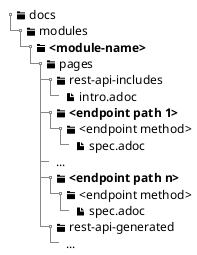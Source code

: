 @startsalt
{
{T
+<&folder> docs
++<&folder> modules
+++<&folder> <b><module-name></b>
++++<&folder> pages
+++++<&folder> rest-api-includes
++++++<&file> intro.adoc

+++++<&folder> <b><endpoint path 1></b>
++++++<&folder> <endpoint method>
+++++++<&file> spec.adoc
+++++ ...
+++++<&folder> <b><endpoint path n></b>
++++++<&folder> <endpoint method>
+++++++<&file> spec.adoc

+++++<&folder> rest-api-generated
++++++ ...

}
}
@endsalt